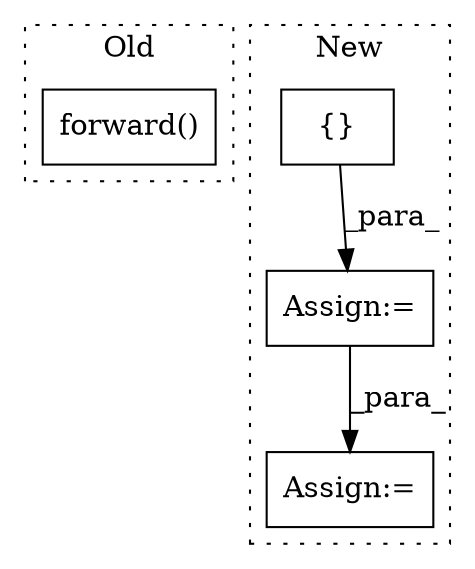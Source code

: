 digraph G {
subgraph cluster0 {
1 [label="forward()" a="75" s="3890,3925" l="13,1" shape="box"];
label = "Old";
style="dotted";
}
subgraph cluster1 {
2 [label="{}" a="59" s="4860,4904" l="1,0" shape="box"];
3 [label="Assign:=" a="68" s="5061" l="3" shape="box"];
4 [label="Assign:=" a="68" s="4967" l="3" shape="box"];
label = "New";
style="dotted";
}
2 -> 4 [label="_para_"];
4 -> 3 [label="_para_"];
}
